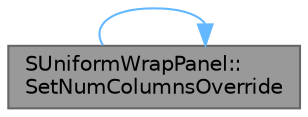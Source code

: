 digraph "SUniformWrapPanel::SetNumColumnsOverride"
{
 // INTERACTIVE_SVG=YES
 // LATEX_PDF_SIZE
  bgcolor="transparent";
  edge [fontname=Helvetica,fontsize=10,labelfontname=Helvetica,labelfontsize=10];
  node [fontname=Helvetica,fontsize=10,shape=box,height=0.2,width=0.4];
  rankdir="LR";
  Node1 [id="Node000001",label="SUniformWrapPanel::\lSetNumColumnsOverride",height=0.2,width=0.4,color="gray40", fillcolor="grey60", style="filled", fontcolor="black",tooltip="See NumColumnsOverride attribute."];
  Node1 -> Node1 [id="edge1_Node000001_Node000001",color="steelblue1",style="solid",tooltip=" "];
}
